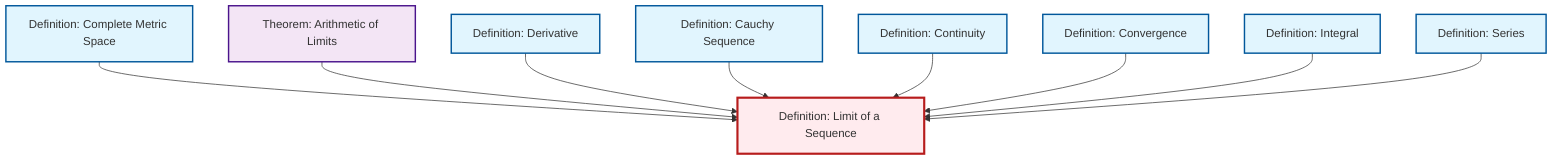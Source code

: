 graph TD
    classDef definition fill:#e1f5fe,stroke:#01579b,stroke-width:2px
    classDef theorem fill:#f3e5f5,stroke:#4a148c,stroke-width:2px
    classDef axiom fill:#fff3e0,stroke:#e65100,stroke-width:2px
    classDef example fill:#e8f5e9,stroke:#1b5e20,stroke-width:2px
    classDef current fill:#ffebee,stroke:#b71c1c,stroke-width:3px
    def-convergence["Definition: Convergence"]:::definition
    def-derivative["Definition: Derivative"]:::definition
    def-continuity["Definition: Continuity"]:::definition
    thm-limit-arithmetic["Theorem: Arithmetic of Limits"]:::theorem
    def-series["Definition: Series"]:::definition
    def-cauchy-sequence["Definition: Cauchy Sequence"]:::definition
    def-integral["Definition: Integral"]:::definition
    def-complete-metric-space["Definition: Complete Metric Space"]:::definition
    def-limit["Definition: Limit of a Sequence"]:::definition
    def-complete-metric-space --> def-limit
    thm-limit-arithmetic --> def-limit
    def-derivative --> def-limit
    def-cauchy-sequence --> def-limit
    def-continuity --> def-limit
    def-convergence --> def-limit
    def-integral --> def-limit
    def-series --> def-limit
    class def-limit current